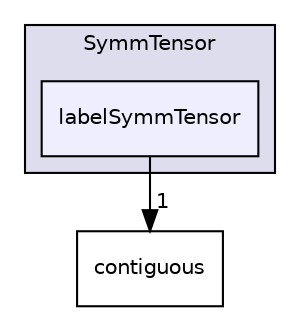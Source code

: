 digraph "src/OpenFOAM/primitives/SymmTensor/labelSymmTensor" {
  bgcolor=transparent;
  compound=true
  node [ fontsize="10", fontname="Helvetica"];
  edge [ labelfontsize="10", labelfontname="Helvetica"];
  subgraph clusterdir_1dd80385453c5b0e9d626c2fdc4e90dc {
    graph [ bgcolor="#ddddee", pencolor="black", label="SymmTensor" fontname="Helvetica", fontsize="10", URL="dir_1dd80385453c5b0e9d626c2fdc4e90dc.html"]
  dir_593996c4442bae58e48e899892b5ce1b [shape=box, label="labelSymmTensor", style="filled", fillcolor="#eeeeff", pencolor="black", URL="dir_593996c4442bae58e48e899892b5ce1b.html"];
  }
  dir_1b29830830533868fb04f0e807b2ad78 [shape=box label="contiguous" URL="dir_1b29830830533868fb04f0e807b2ad78.html"];
  dir_593996c4442bae58e48e899892b5ce1b->dir_1b29830830533868fb04f0e807b2ad78 [headlabel="1", labeldistance=1.5 headhref="dir_002413_002334.html"];
}
